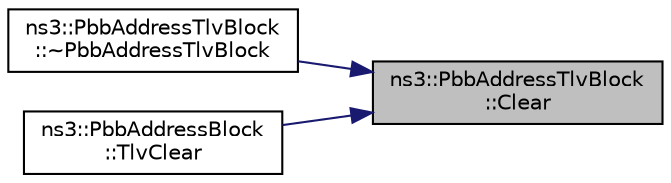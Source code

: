 digraph "ns3::PbbAddressTlvBlock::Clear"
{
 // LATEX_PDF_SIZE
  edge [fontname="Helvetica",fontsize="10",labelfontname="Helvetica",labelfontsize="10"];
  node [fontname="Helvetica",fontsize="10",shape=record];
  rankdir="RL";
  Node1 [label="ns3::PbbAddressTlvBlock\l::Clear",height=0.2,width=0.4,color="black", fillcolor="grey75", style="filled", fontcolor="black",tooltip="Removes all Address TLVs from this block."];
  Node1 -> Node2 [dir="back",color="midnightblue",fontsize="10",style="solid",fontname="Helvetica"];
  Node2 [label="ns3::PbbAddressTlvBlock\l::~PbbAddressTlvBlock",height=0.2,width=0.4,color="black", fillcolor="white", style="filled",URL="$classns3_1_1_pbb_address_tlv_block.html#a903f18888040b4f3924834e3def19430",tooltip=" "];
  Node1 -> Node3 [dir="back",color="midnightblue",fontsize="10",style="solid",fontname="Helvetica"];
  Node3 [label="ns3::PbbAddressBlock\l::TlvClear",height=0.2,width=0.4,color="black", fillcolor="white", style="filled",URL="$classns3_1_1_pbb_address_block.html#ae7d312a150cdc25f4a85e4e49598b925",tooltip="Removes all address TLVs from this block."];
}
